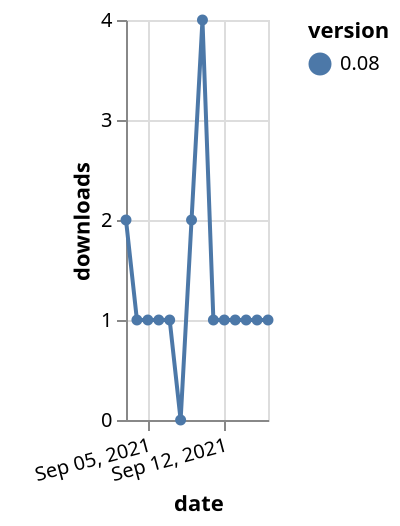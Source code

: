 {"$schema": "https://vega.github.io/schema/vega-lite/v5.json", "description": "A simple bar chart with embedded data.", "data": {"values": [{"date": "2021-09-03", "total": 85, "delta": 2, "version": "0.08"}, {"date": "2021-09-04", "total": 86, "delta": 1, "version": "0.08"}, {"date": "2021-09-05", "total": 87, "delta": 1, "version": "0.08"}, {"date": "2021-09-06", "total": 88, "delta": 1, "version": "0.08"}, {"date": "2021-09-07", "total": 89, "delta": 1, "version": "0.08"}, {"date": "2021-09-08", "total": 89, "delta": 0, "version": "0.08"}, {"date": "2021-09-09", "total": 91, "delta": 2, "version": "0.08"}, {"date": "2021-09-10", "total": 95, "delta": 4, "version": "0.08"}, {"date": "2021-09-11", "total": 96, "delta": 1, "version": "0.08"}, {"date": "2021-09-12", "total": 97, "delta": 1, "version": "0.08"}, {"date": "2021-09-13", "total": 98, "delta": 1, "version": "0.08"}, {"date": "2021-09-14", "total": 99, "delta": 1, "version": "0.08"}, {"date": "2021-09-15", "total": 100, "delta": 1, "version": "0.08"}, {"date": "2021-09-16", "total": 101, "delta": 1, "version": "0.08"}]}, "width": "container", "mark": {"type": "line", "point": {"filled": true}}, "encoding": {"x": {"field": "date", "type": "temporal", "timeUnit": "yearmonthdate", "title": "date", "axis": {"labelAngle": -15}}, "y": {"field": "delta", "type": "quantitative", "title": "downloads"}, "color": {"field": "version", "type": "nominal"}, "tooltip": {"field": "delta"}}}